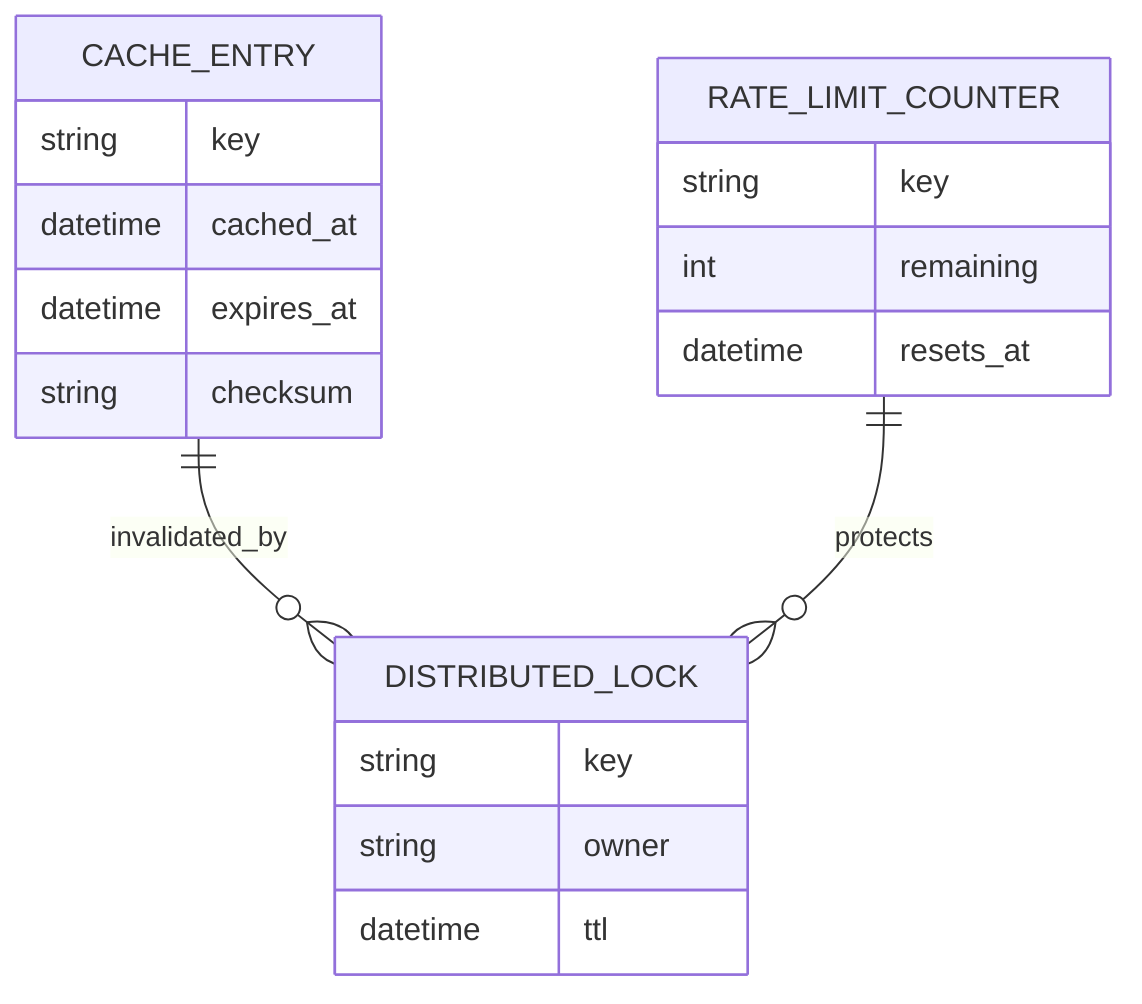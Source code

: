 erDiagram
    CACHE_ENTRY {
        string key
        datetime cached_at
        datetime expires_at
        string checksum
    }
    RATE_LIMIT_COUNTER {
        string key
        int remaining
        datetime resets_at
    }
    DISTRIBUTED_LOCK {
        string key
        string owner
        datetime ttl
    }
    CACHE_ENTRY ||--o{ DISTRIBUTED_LOCK : invalidated_by
    RATE_LIMIT_COUNTER ||--o{ DISTRIBUTED_LOCK : protects
